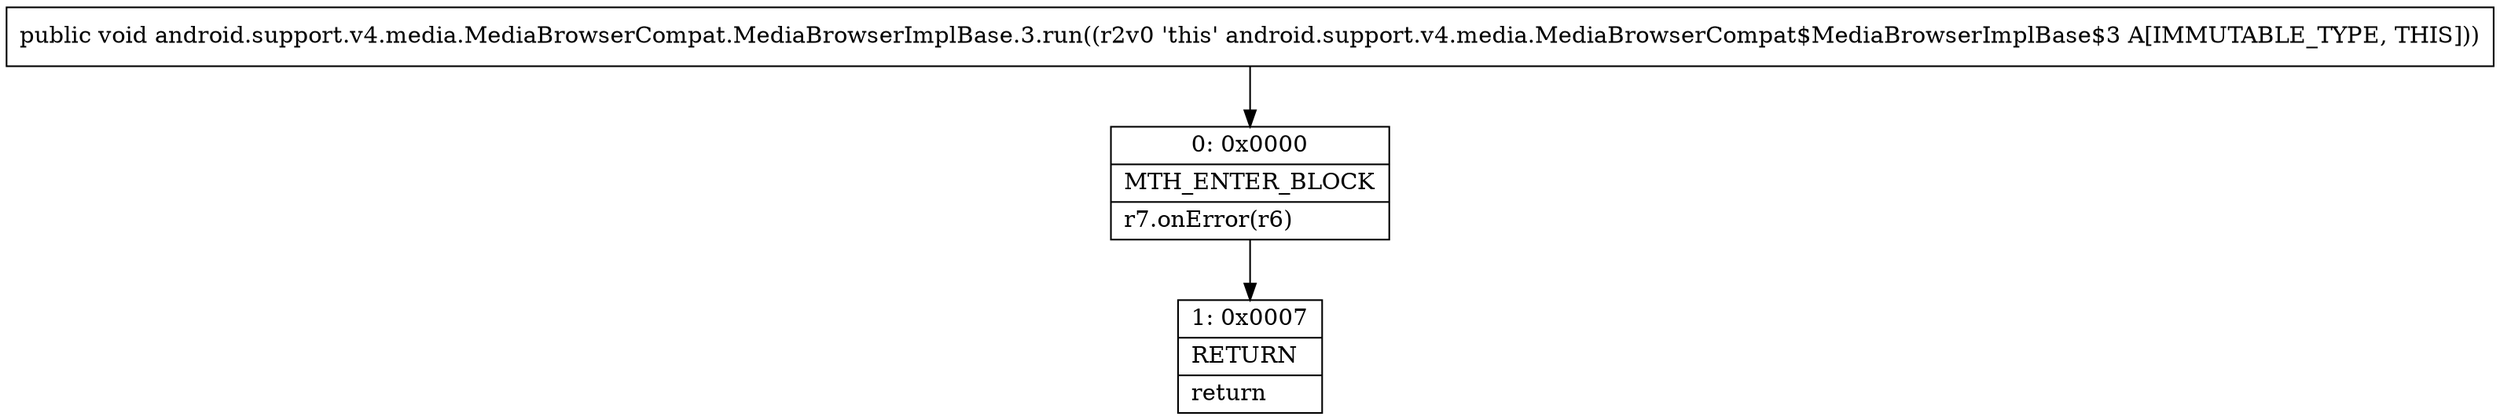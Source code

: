 digraph "CFG forandroid.support.v4.media.MediaBrowserCompat.MediaBrowserImplBase.3.run()V" {
Node_0 [shape=record,label="{0\:\ 0x0000|MTH_ENTER_BLOCK\l|r7.onError(r6)\l}"];
Node_1 [shape=record,label="{1\:\ 0x0007|RETURN\l|return\l}"];
MethodNode[shape=record,label="{public void android.support.v4.media.MediaBrowserCompat.MediaBrowserImplBase.3.run((r2v0 'this' android.support.v4.media.MediaBrowserCompat$MediaBrowserImplBase$3 A[IMMUTABLE_TYPE, THIS])) }"];
MethodNode -> Node_0;
Node_0 -> Node_1;
}

